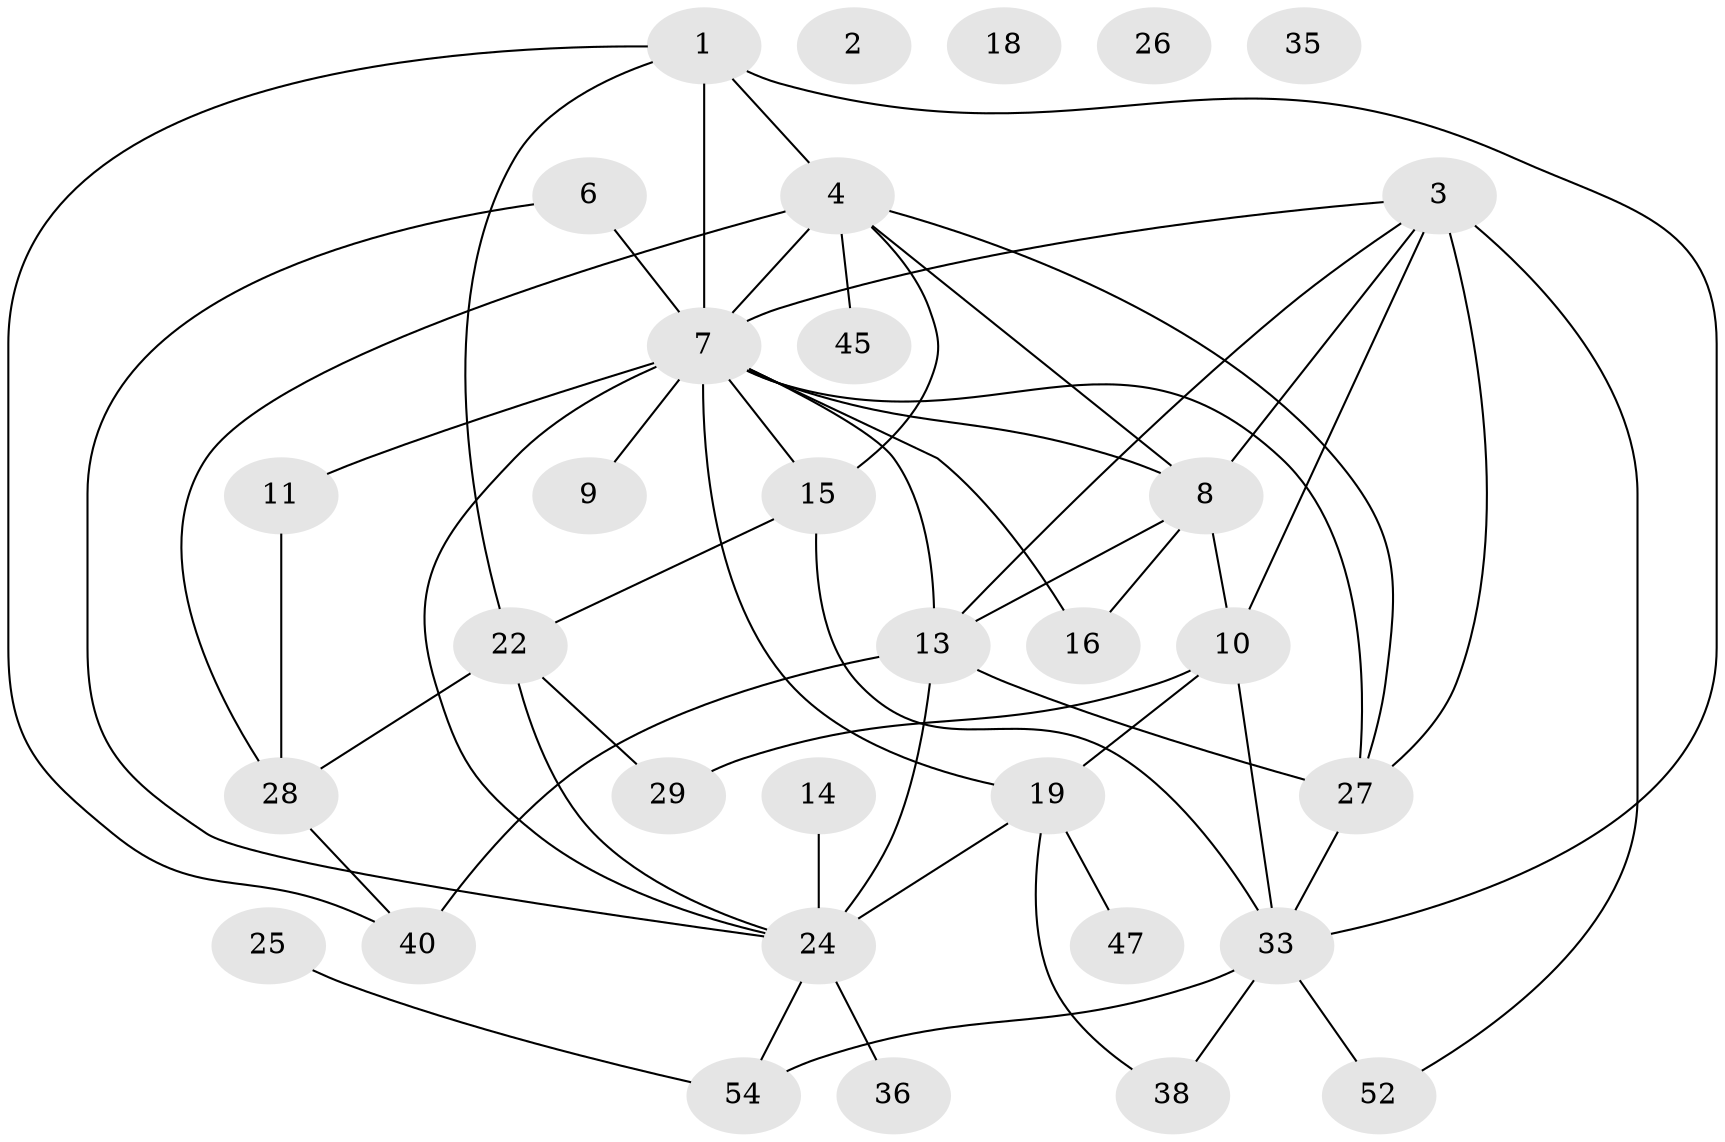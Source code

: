 // original degree distribution, {3: 0.27692307692307694, 0: 0.06153846153846154, 1: 0.15384615384615385, 6: 0.06153846153846154, 5: 0.09230769230769231, 4: 0.2, 2: 0.13846153846153847, 8: 0.015384615384615385}
// Generated by graph-tools (version 1.1) at 2025/12/03/09/25 04:12:56]
// undirected, 32 vertices, 55 edges
graph export_dot {
graph [start="1"]
  node [color=gray90,style=filled];
  1 [super="+37+50+21"];
  2;
  3 [super="+44"];
  4 [super="+5"];
  6 [super="+56"];
  7 [super="+49+30+12+41+34"];
  8 [super="+20+57"];
  9;
  10 [super="+23"];
  11;
  13 [super="+32+62+64"];
  14;
  15 [super="+17"];
  16 [super="+46"];
  18;
  19 [super="+65+58"];
  22;
  24 [super="+39+51+55"];
  25 [super="+61"];
  26;
  27;
  28;
  29;
  33 [super="+53"];
  35;
  36;
  38;
  40;
  45;
  47;
  52;
  54;
  1 -- 33;
  1 -- 40;
  1 -- 22 [weight=2];
  1 -- 7 [weight=3];
  1 -- 4;
  3 -- 27;
  3 -- 52;
  3 -- 10;
  3 -- 13;
  3 -- 8;
  3 -- 7;
  4 -- 7 [weight=2];
  4 -- 8;
  4 -- 45;
  4 -- 15;
  4 -- 27;
  4 -- 28;
  6 -- 24;
  6 -- 7;
  7 -- 27;
  7 -- 13 [weight=3];
  7 -- 19;
  7 -- 8;
  7 -- 15 [weight=2];
  7 -- 24;
  7 -- 9;
  7 -- 16;
  7 -- 11;
  8 -- 10;
  8 -- 16;
  8 -- 13;
  10 -- 29;
  10 -- 19 [weight=2];
  10 -- 33;
  11 -- 28;
  13 -- 24 [weight=2];
  13 -- 27;
  13 -- 40;
  14 -- 24;
  15 -- 22;
  15 -- 33;
  19 -- 47;
  19 -- 38;
  19 -- 24;
  22 -- 28;
  22 -- 29;
  22 -- 24;
  24 -- 36;
  24 -- 54;
  25 -- 54;
  27 -- 33;
  28 -- 40;
  33 -- 52;
  33 -- 38;
  33 -- 54;
}
